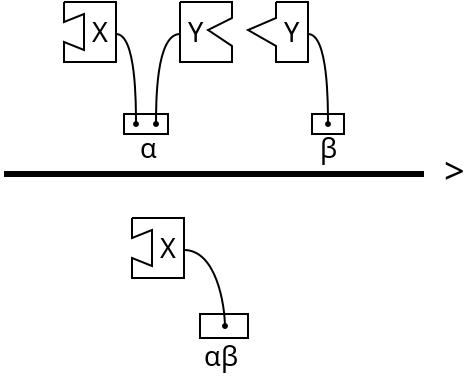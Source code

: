 <?xml version="1.0" encoding="UTF-8"?>
<dia:diagram xmlns:dia="http://www.lysator.liu.se/~alla/dia/">
  <dia:layer name="Background" visible="true" connectable="true" active="true">
    <dia:group>
      <dia:attribute name="meta">
        <dia:composite type="dict"/>
      </dia:attribute>
      <dia:attribute name="matrix"/>
      <dia:object type="Standard - Text" version="1" id="O0">
        <dia:attribute name="obj_pos">
          <dia:point val="14,14.4"/>
        </dia:attribute>
        <dia:attribute name="obj_bb">
          <dia:rectangle val="14,13.143;14,14.72"/>
        </dia:attribute>
        <dia:attribute name="text">
          <dia:composite type="text">
            <dia:attribute name="string">
              <dia:string>##</dia:string>
            </dia:attribute>
            <dia:attribute name="font">
              <dia:font family="sans" style="0" name="Helvetica"/>
            </dia:attribute>
            <dia:attribute name="height">
              <dia:real val="1.693"/>
            </dia:attribute>
            <dia:attribute name="pos">
              <dia:point val="14,14.4"/>
            </dia:attribute>
            <dia:attribute name="color">
              <dia:color val="#000000ff"/>
            </dia:attribute>
            <dia:attribute name="alignment">
              <dia:enum val="0"/>
            </dia:attribute>
          </dia:composite>
        </dia:attribute>
        <dia:attribute name="valign">
          <dia:enum val="3"/>
        </dia:attribute>
      </dia:object>
      <dia:object type="Standard - Line" version="0" id="O1">
        <dia:attribute name="obj_pos">
          <dia:point val="7,15"/>
        </dia:attribute>
        <dia:attribute name="obj_bb">
          <dia:rectangle val="6.85,14.85;28.15,15.15"/>
        </dia:attribute>
        <dia:attribute name="conn_endpoints">
          <dia:point val="7,15"/>
          <dia:point val="28,15"/>
        </dia:attribute>
        <dia:attribute name="numcp">
          <dia:int val="1"/>
        </dia:attribute>
        <dia:attribute name="line_width">
          <dia:real val="0.3"/>
        </dia:attribute>
      </dia:object>
      <dia:object type="Standard - Text" version="1" id="O2">
        <dia:attribute name="obj_pos">
          <dia:point val="29,15.5"/>
        </dia:attribute>
        <dia:attribute name="obj_bb">
          <dia:rectangle val="29,13.823;30.512,15.926"/>
        </dia:attribute>
        <dia:attribute name="text">
          <dia:composite type="text">
            <dia:attribute name="string">
              <dia:string>#&gt;#</dia:string>
            </dia:attribute>
            <dia:attribute name="font">
              <dia:font family="sans" style="0" name="Helvetica"/>
            </dia:attribute>
            <dia:attribute name="height">
              <dia:real val="2.258"/>
            </dia:attribute>
            <dia:attribute name="pos">
              <dia:point val="29,15.5"/>
            </dia:attribute>
            <dia:attribute name="color">
              <dia:color val="#000000ff"/>
            </dia:attribute>
            <dia:attribute name="alignment">
              <dia:enum val="0"/>
            </dia:attribute>
          </dia:composite>
        </dia:attribute>
        <dia:attribute name="valign">
          <dia:enum val="3"/>
        </dia:attribute>
      </dia:object>
      <dia:group>
        <dia:attribute name="meta">
          <dia:composite type="dict"/>
        </dia:attribute>
        <dia:attribute name="matrix"/>
        <dia:object type="Standard - Text" version="1" id="O3">
          <dia:attribute name="obj_pos">
            <dia:point val="17.4,25.2"/>
          </dia:attribute>
          <dia:attribute name="obj_bb">
            <dia:rectangle val="17.4,24.606;17.4,25.351"/>
          </dia:attribute>
          <dia:attribute name="text">
            <dia:composite type="text">
              <dia:attribute name="string">
                <dia:string>##</dia:string>
              </dia:attribute>
              <dia:attribute name="font">
                <dia:font family="sans" style="0" name="Helvetica"/>
              </dia:attribute>
              <dia:attribute name="height">
                <dia:real val="0.8"/>
              </dia:attribute>
              <dia:attribute name="pos">
                <dia:point val="17.4,25.2"/>
              </dia:attribute>
              <dia:attribute name="color">
                <dia:color val="#000000ff"/>
              </dia:attribute>
              <dia:attribute name="alignment">
                <dia:enum val="0"/>
              </dia:attribute>
            </dia:composite>
          </dia:attribute>
          <dia:attribute name="valign">
            <dia:enum val="3"/>
          </dia:attribute>
        </dia:object>
        <dia:object type="Standard - BezierLine" version="0" id="O4">
          <dia:attribute name="obj_pos">
            <dia:point val="16,18.8"/>
          </dia:attribute>
          <dia:attribute name="obj_bb">
            <dia:rectangle val="15.95,18.75;18.221,22.771"/>
          </dia:attribute>
          <dia:attribute name="bez_points">
            <dia:point val="16,18.8"/>
            <dia:point val="17.6,18.8"/>
            <dia:point val="18.05,21.5"/>
            <dia:point val="18.05,22.7"/>
          </dia:attribute>
          <dia:attribute name="corner_types">
            <dia:enum val="0"/>
            <dia:enum val="0"/>
          </dia:attribute>
          <dia:attribute name="end_arrow">
            <dia:enum val="8"/>
          </dia:attribute>
          <dia:attribute name="end_arrow_length">
            <dia:real val="0.2"/>
          </dia:attribute>
          <dia:attribute name="end_arrow_width">
            <dia:real val="0.2"/>
          </dia:attribute>
        </dia:object>
        <dia:object type="Standard - Box" version="0" id="O5">
          <dia:attribute name="obj_pos">
            <dia:point val="16.8,22"/>
          </dia:attribute>
          <dia:attribute name="obj_bb">
            <dia:rectangle val="16.75,21.95;19.25,23.25"/>
          </dia:attribute>
          <dia:attribute name="elem_corner">
            <dia:point val="16.8,22"/>
          </dia:attribute>
          <dia:attribute name="elem_width">
            <dia:real val="2.4"/>
          </dia:attribute>
          <dia:attribute name="elem_height">
            <dia:real val="1.2"/>
          </dia:attribute>
          <dia:attribute name="inner_color">
            <dia:color val="#ffffff00"/>
          </dia:attribute>
          <dia:attribute name="show_background">
            <dia:boolean val="false"/>
          </dia:attribute>
        </dia:object>
        <dia:object type="Standard - Text" version="1" id="O6">
          <dia:attribute name="obj_pos">
            <dia:point val="17,24.6"/>
          </dia:attribute>
          <dia:attribute name="obj_bb">
            <dia:rectangle val="17,23.343;18.758,24.919"/>
          </dia:attribute>
          <dia:attribute name="text">
            <dia:composite type="text">
              <dia:attribute name="string">
                <dia:string>#αβ#</dia:string>
              </dia:attribute>
              <dia:attribute name="font">
                <dia:font family="sans" style="0" name="Helvetica"/>
              </dia:attribute>
              <dia:attribute name="height">
                <dia:real val="1.693"/>
              </dia:attribute>
              <dia:attribute name="pos">
                <dia:point val="17,24.6"/>
              </dia:attribute>
              <dia:attribute name="color">
                <dia:color val="#000000ff"/>
              </dia:attribute>
              <dia:attribute name="alignment">
                <dia:enum val="0"/>
              </dia:attribute>
            </dia:composite>
          </dia:attribute>
          <dia:attribute name="valign">
            <dia:enum val="3"/>
          </dia:attribute>
        </dia:object>
        <dia:group>
          <dia:attribute name="meta">
            <dia:composite type="dict"/>
          </dia:attribute>
          <dia:attribute name="matrix"/>
          <dia:object type="Standard - Text" version="1" id="O7">
            <dia:attribute name="obj_pos">
              <dia:point val="14.8,19.2"/>
            </dia:attribute>
            <dia:attribute name="obj_bb">
              <dia:rectangle val="14.8,17.943;15.727,19.52"/>
            </dia:attribute>
            <dia:attribute name="text">
              <dia:composite type="text">
                <dia:attribute name="string">
                  <dia:string>#X#</dia:string>
                </dia:attribute>
                <dia:attribute name="font">
                  <dia:font family="sans" style="0" name="Helvetica"/>
                </dia:attribute>
                <dia:attribute name="height">
                  <dia:real val="1.693"/>
                </dia:attribute>
                <dia:attribute name="pos">
                  <dia:point val="14.8,19.2"/>
                </dia:attribute>
                <dia:attribute name="color">
                  <dia:color val="#000000ff"/>
                </dia:attribute>
                <dia:attribute name="alignment">
                  <dia:enum val="0"/>
                </dia:attribute>
              </dia:composite>
            </dia:attribute>
            <dia:attribute name="valign">
              <dia:enum val="3"/>
            </dia:attribute>
          </dia:object>
          <dia:object type="Standard - PolyLine" version="0" id="O8">
            <dia:attribute name="obj_pos">
              <dia:point val="13.4,17.2"/>
            </dia:attribute>
            <dia:attribute name="obj_bb">
              <dia:rectangle val="13.35,17.15;16.05,20.25"/>
            </dia:attribute>
            <dia:attribute name="poly_points">
              <dia:point val="13.4,17.2"/>
              <dia:point val="16,17.2"/>
              <dia:point val="16,20.2"/>
              <dia:point val="13.4,20.2"/>
              <dia:point val="13.4,19.2"/>
              <dia:point val="14.4,19.6"/>
              <dia:point val="14.4,17.8"/>
              <dia:point val="13.4,18.2"/>
              <dia:point val="13.4,17.2"/>
            </dia:attribute>
          </dia:object>
        </dia:group>
      </dia:group>
      <dia:group>
        <dia:attribute name="meta">
          <dia:composite type="dict"/>
        </dia:attribute>
        <dia:attribute name="matrix"/>
        <dia:object type="Standard - Box" version="0" id="O9">
          <dia:attribute name="obj_pos">
            <dia:point val="13,12"/>
          </dia:attribute>
          <dia:attribute name="obj_bb">
            <dia:rectangle val="12.95,11.95;15.25,13.05"/>
          </dia:attribute>
          <dia:attribute name="elem_corner">
            <dia:point val="13,12"/>
          </dia:attribute>
          <dia:attribute name="elem_width">
            <dia:real val="2.2"/>
          </dia:attribute>
          <dia:attribute name="elem_height">
            <dia:real val="1"/>
          </dia:attribute>
          <dia:attribute name="inner_color">
            <dia:color val="#ffffff00"/>
          </dia:attribute>
          <dia:attribute name="show_background">
            <dia:boolean val="false"/>
          </dia:attribute>
        </dia:object>
        <dia:object type="Standard - BezierLine" version="0" id="O10">
          <dia:attribute name="obj_pos">
            <dia:point val="12.6,8"/>
          </dia:attribute>
          <dia:attribute name="obj_bb">
            <dia:rectangle val="12.55,7.95;13.771,12.671"/>
          </dia:attribute>
          <dia:attribute name="bez_points">
            <dia:point val="12.6,8"/>
            <dia:point val="13.6,8"/>
            <dia:point val="13.6,11.4"/>
            <dia:point val="13.6,12.6"/>
          </dia:attribute>
          <dia:attribute name="corner_types">
            <dia:enum val="0"/>
            <dia:enum val="0"/>
          </dia:attribute>
          <dia:attribute name="end_arrow">
            <dia:enum val="8"/>
          </dia:attribute>
          <dia:attribute name="end_arrow_length">
            <dia:real val="0.2"/>
          </dia:attribute>
          <dia:attribute name="end_arrow_width">
            <dia:real val="0.2"/>
          </dia:attribute>
        </dia:object>
        <dia:object type="Standard - BezierLine" version="0" id="O11">
          <dia:attribute name="obj_pos">
            <dia:point val="15.8,8"/>
          </dia:attribute>
          <dia:attribute name="obj_bb">
            <dia:rectangle val="14.429,7.95;15.85,12.671"/>
          </dia:attribute>
          <dia:attribute name="bez_points">
            <dia:point val="15.8,8"/>
            <dia:point val="14.6,8"/>
            <dia:point val="14.6,11.4"/>
            <dia:point val="14.6,12.6"/>
          </dia:attribute>
          <dia:attribute name="corner_types">
            <dia:enum val="0"/>
            <dia:enum val="0"/>
          </dia:attribute>
          <dia:attribute name="end_arrow">
            <dia:enum val="8"/>
          </dia:attribute>
          <dia:attribute name="end_arrow_length">
            <dia:real val="0.2"/>
          </dia:attribute>
          <dia:attribute name="end_arrow_width">
            <dia:real val="0.2"/>
          </dia:attribute>
        </dia:object>
        <dia:object type="Standard - Text" version="1" id="O12">
          <dia:attribute name="obj_pos">
            <dia:point val="13.8,14.2"/>
          </dia:attribute>
          <dia:attribute name="obj_bb">
            <dia:rectangle val="13.8,12.943;14.693,14.52"/>
          </dia:attribute>
          <dia:attribute name="text">
            <dia:composite type="text">
              <dia:attribute name="string">
                <dia:string>#α#</dia:string>
              </dia:attribute>
              <dia:attribute name="font">
                <dia:font family="sans" style="0" name="Helvetica"/>
              </dia:attribute>
              <dia:attribute name="height">
                <dia:real val="1.693"/>
              </dia:attribute>
              <dia:attribute name="pos">
                <dia:point val="13.8,14.2"/>
              </dia:attribute>
              <dia:attribute name="color">
                <dia:color val="#000000ff"/>
              </dia:attribute>
              <dia:attribute name="alignment">
                <dia:enum val="0"/>
              </dia:attribute>
            </dia:composite>
          </dia:attribute>
          <dia:attribute name="valign">
            <dia:enum val="3"/>
          </dia:attribute>
        </dia:object>
        <dia:group>
          <dia:attribute name="meta">
            <dia:composite type="dict"/>
          </dia:attribute>
          <dia:attribute name="matrix"/>
          <dia:object type="Standard - Text" version="1" id="O13">
            <dia:attribute name="obj_pos">
              <dia:point val="16.2,8.4"/>
            </dia:attribute>
            <dia:attribute name="obj_bb">
              <dia:rectangle val="16.2,7.143;17.03,8.719"/>
            </dia:attribute>
            <dia:attribute name="text">
              <dia:composite type="text">
                <dia:attribute name="string">
                  <dia:string>#Y#</dia:string>
                </dia:attribute>
                <dia:attribute name="font">
                  <dia:font family="sans" style="0" name="Helvetica"/>
                </dia:attribute>
                <dia:attribute name="height">
                  <dia:real val="1.693"/>
                </dia:attribute>
                <dia:attribute name="pos">
                  <dia:point val="16.2,8.4"/>
                </dia:attribute>
                <dia:attribute name="color">
                  <dia:color val="#000000ff"/>
                </dia:attribute>
                <dia:attribute name="alignment">
                  <dia:enum val="0"/>
                </dia:attribute>
              </dia:composite>
            </dia:attribute>
            <dia:attribute name="valign">
              <dia:enum val="3"/>
            </dia:attribute>
          </dia:object>
          <dia:object type="Standard - PolyLine" version="0" id="O14">
            <dia:attribute name="obj_pos">
              <dia:point val="15.8,6.4"/>
            </dia:attribute>
            <dia:attribute name="obj_bb">
              <dia:rectangle val="15.75,6.35;18.45,9.45"/>
            </dia:attribute>
            <dia:attribute name="poly_points">
              <dia:point val="15.8,6.4"/>
              <dia:point val="18.4,6.4"/>
              <dia:point val="18.4,7.2"/>
              <dia:point val="17.2,7.8"/>
              <dia:point val="18.4,8.6"/>
              <dia:point val="18.4,9.4"/>
              <dia:point val="15.8,9.4"/>
              <dia:point val="15.8,7.4"/>
              <dia:point val="15.8,6.4"/>
            </dia:attribute>
          </dia:object>
        </dia:group>
        <dia:group>
          <dia:attribute name="meta">
            <dia:composite type="dict"/>
          </dia:attribute>
          <dia:attribute name="matrix"/>
          <dia:object type="Standard - Text" version="1" id="O15">
            <dia:attribute name="obj_pos">
              <dia:point val="11.4,8.4"/>
            </dia:attribute>
            <dia:attribute name="obj_bb">
              <dia:rectangle val="11.4,7.143;12.328,8.719"/>
            </dia:attribute>
            <dia:attribute name="text">
              <dia:composite type="text">
                <dia:attribute name="string">
                  <dia:string>#X#</dia:string>
                </dia:attribute>
                <dia:attribute name="font">
                  <dia:font family="sans" style="0" name="Helvetica"/>
                </dia:attribute>
                <dia:attribute name="height">
                  <dia:real val="1.693"/>
                </dia:attribute>
                <dia:attribute name="pos">
                  <dia:point val="11.4,8.4"/>
                </dia:attribute>
                <dia:attribute name="color">
                  <dia:color val="#000000ff"/>
                </dia:attribute>
                <dia:attribute name="alignment">
                  <dia:enum val="0"/>
                </dia:attribute>
              </dia:composite>
            </dia:attribute>
            <dia:attribute name="valign">
              <dia:enum val="3"/>
            </dia:attribute>
          </dia:object>
          <dia:object type="Standard - PolyLine" version="0" id="O16">
            <dia:attribute name="obj_pos">
              <dia:point val="10,6.4"/>
            </dia:attribute>
            <dia:attribute name="obj_bb">
              <dia:rectangle val="9.95,6.35;12.65,9.45"/>
            </dia:attribute>
            <dia:attribute name="poly_points">
              <dia:point val="10,6.4"/>
              <dia:point val="12.6,6.4"/>
              <dia:point val="12.6,9.4"/>
              <dia:point val="10,9.4"/>
              <dia:point val="10,8.4"/>
              <dia:point val="11,8.8"/>
              <dia:point val="11,7"/>
              <dia:point val="10,7.4"/>
              <dia:point val="10,6.4"/>
            </dia:attribute>
          </dia:object>
        </dia:group>
      </dia:group>
      <dia:group>
        <dia:attribute name="meta">
          <dia:composite type="dict"/>
        </dia:attribute>
        <dia:attribute name="matrix"/>
        <dia:object type="Standard - Box" version="0" id="O17">
          <dia:attribute name="obj_pos">
            <dia:point val="22.4,12"/>
          </dia:attribute>
          <dia:attribute name="obj_bb">
            <dia:rectangle val="22.35,11.95;24.05,13.05"/>
          </dia:attribute>
          <dia:attribute name="elem_corner">
            <dia:point val="22.4,12"/>
          </dia:attribute>
          <dia:attribute name="elem_width">
            <dia:real val="1.6"/>
          </dia:attribute>
          <dia:attribute name="elem_height">
            <dia:real val="1"/>
          </dia:attribute>
          <dia:attribute name="inner_color">
            <dia:color val="#ffffff00"/>
          </dia:attribute>
          <dia:attribute name="show_background">
            <dia:boolean val="false"/>
          </dia:attribute>
        </dia:object>
        <dia:object type="Standard - BezierLine" version="0" id="O18">
          <dia:attribute name="obj_pos">
            <dia:point val="22.2,8"/>
          </dia:attribute>
          <dia:attribute name="obj_bb">
            <dia:rectangle val="22.15,7.95;23.371,12.671"/>
          </dia:attribute>
          <dia:attribute name="bez_points">
            <dia:point val="22.2,8"/>
            <dia:point val="23.2,8"/>
            <dia:point val="23.2,11.4"/>
            <dia:point val="23.2,12.6"/>
          </dia:attribute>
          <dia:attribute name="corner_types">
            <dia:enum val="0"/>
            <dia:enum val="0"/>
          </dia:attribute>
          <dia:attribute name="end_arrow">
            <dia:enum val="8"/>
          </dia:attribute>
          <dia:attribute name="end_arrow_length">
            <dia:real val="0.2"/>
          </dia:attribute>
          <dia:attribute name="end_arrow_width">
            <dia:real val="0.2"/>
          </dia:attribute>
        </dia:object>
        <dia:object type="Standard - Text" version="1" id="O19">
          <dia:attribute name="obj_pos">
            <dia:point val="22.8,14.2"/>
          </dia:attribute>
          <dia:attribute name="obj_bb">
            <dia:rectangle val="22.8,12.943;23.665,14.52"/>
          </dia:attribute>
          <dia:attribute name="text">
            <dia:composite type="text">
              <dia:attribute name="string">
                <dia:string>#β#</dia:string>
              </dia:attribute>
              <dia:attribute name="font">
                <dia:font family="sans" style="0" name="Helvetica"/>
              </dia:attribute>
              <dia:attribute name="height">
                <dia:real val="1.693"/>
              </dia:attribute>
              <dia:attribute name="pos">
                <dia:point val="22.8,14.2"/>
              </dia:attribute>
              <dia:attribute name="color">
                <dia:color val="#000000ff"/>
              </dia:attribute>
              <dia:attribute name="alignment">
                <dia:enum val="0"/>
              </dia:attribute>
            </dia:composite>
          </dia:attribute>
          <dia:attribute name="valign">
            <dia:enum val="3"/>
          </dia:attribute>
        </dia:object>
        <dia:group>
          <dia:attribute name="meta">
            <dia:composite type="dict"/>
          </dia:attribute>
          <dia:attribute name="matrix"/>
          <dia:object type="Standard - Text" version="1" id="O20">
            <dia:attribute name="obj_pos">
              <dia:point val="21,8.4"/>
            </dia:attribute>
            <dia:attribute name="obj_bb">
              <dia:rectangle val="21,7.143;21.83,8.719"/>
            </dia:attribute>
            <dia:attribute name="text">
              <dia:composite type="text">
                <dia:attribute name="string">
                  <dia:string>#Y#</dia:string>
                </dia:attribute>
                <dia:attribute name="font">
                  <dia:font family="sans" style="0" name="Helvetica"/>
                </dia:attribute>
                <dia:attribute name="height">
                  <dia:real val="1.693"/>
                </dia:attribute>
                <dia:attribute name="pos">
                  <dia:point val="21,8.4"/>
                </dia:attribute>
                <dia:attribute name="color">
                  <dia:color val="#000000ff"/>
                </dia:attribute>
                <dia:attribute name="alignment">
                  <dia:enum val="0"/>
                </dia:attribute>
              </dia:composite>
            </dia:attribute>
            <dia:attribute name="valign">
              <dia:enum val="3"/>
            </dia:attribute>
          </dia:object>
          <dia:object type="Standard - PolyLine" version="0" id="O21">
            <dia:attribute name="obj_pos">
              <dia:point val="20.6,6.4"/>
            </dia:attribute>
            <dia:attribute name="obj_bb">
              <dia:rectangle val="19.088,6.35;22.25,9.45"/>
            </dia:attribute>
            <dia:attribute name="poly_points">
              <dia:point val="20.6,6.4"/>
              <dia:point val="22.2,6.4"/>
              <dia:point val="22.2,9.4"/>
              <dia:point val="20.6,9.4"/>
              <dia:point val="20.6,8.6"/>
              <dia:point val="19.2,7.8"/>
              <dia:point val="20.6,7.2"/>
              <dia:point val="20.6,6.4"/>
            </dia:attribute>
          </dia:object>
        </dia:group>
      </dia:group>
    </dia:group>
  </dia:layer>
</dia:diagram>
